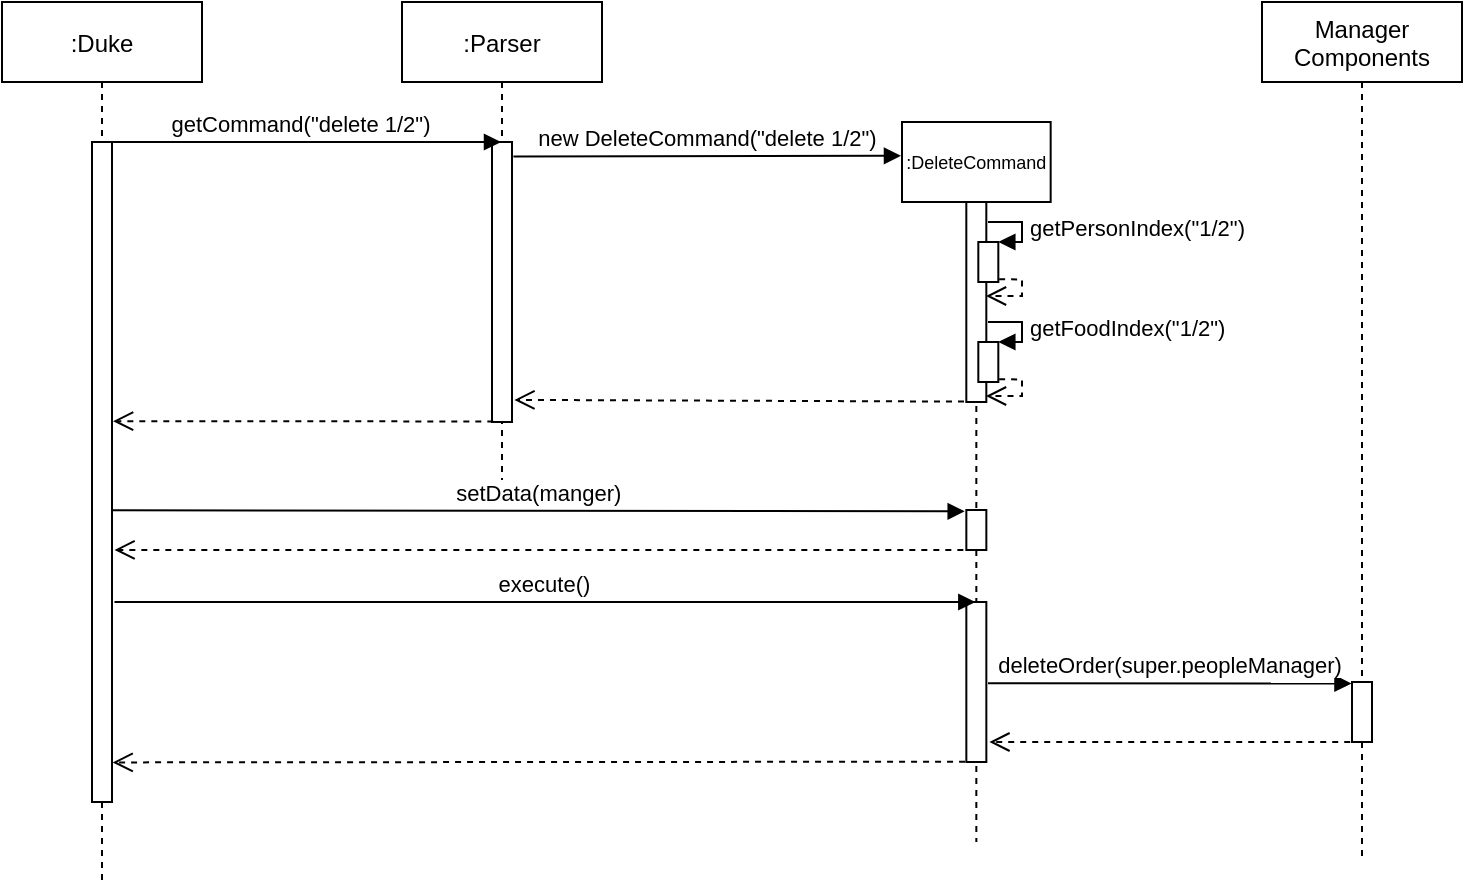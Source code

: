 <mxfile version="15.4.0" type="device"><diagram id="kgpKYQtTHZ0yAKxKKP6v" name="Page-1"><mxGraphModel dx="2235" dy="685" grid="1" gridSize="10" guides="1" tooltips="1" connect="1" arrows="1" fold="1" page="1" pageScale="1" pageWidth="850" pageHeight="1100" math="0" shadow="0"><root><mxCell id="0"/><mxCell id="1" parent="0"/><mxCell id="ZdvftroV9oGwWbwjWHC6-5" value=":DeleteCommand" style="shape=umlLifeline;perimeter=lifelinePerimeter;container=1;collapsible=0;recursiveResize=0;rounded=0;shadow=0;strokeWidth=1;fontSize=9;" parent="1" vertex="1"><mxGeometry x="370" y="140" width="74.33" height="360" as="geometry"/></mxCell><mxCell id="ZdvftroV9oGwWbwjWHC6-6" value="" style="points=[];perimeter=orthogonalPerimeter;rounded=0;shadow=0;strokeWidth=1;" parent="ZdvftroV9oGwWbwjWHC6-5" vertex="1"><mxGeometry x="32.16" y="40" width="10" height="100" as="geometry"/></mxCell><mxCell id="wgLZ2_Zu_Zg_8lgubLd1-15" value="" style="html=1;points=[];perimeter=orthogonalPerimeter;" vertex="1" parent="ZdvftroV9oGwWbwjWHC6-5"><mxGeometry x="38.16" y="60" width="10" height="20" as="geometry"/></mxCell><mxCell id="wgLZ2_Zu_Zg_8lgubLd1-16" value="getPersonIndex(&quot;1/2&quot;)" style="edgeStyle=orthogonalEdgeStyle;html=1;align=left;spacingLeft=2;endArrow=block;rounded=0;entryX=1;entryY=0;" edge="1" target="wgLZ2_Zu_Zg_8lgubLd1-15" parent="ZdvftroV9oGwWbwjWHC6-5"><mxGeometry relative="1" as="geometry"><mxPoint x="43" y="50" as="sourcePoint"/><Array as="points"><mxPoint x="60" y="50"/><mxPoint x="60" y="60"/></Array></mxGeometry></mxCell><mxCell id="wgLZ2_Zu_Zg_8lgubLd1-17" value="" style="html=1;verticalAlign=bottom;endArrow=open;dashed=1;endSize=8;rounded=0;edgeStyle=orthogonalEdgeStyle;exitX=1.04;exitY=0.933;exitDx=0;exitDy=0;exitPerimeter=0;" edge="1" parent="ZdvftroV9oGwWbwjWHC6-5" source="wgLZ2_Zu_Zg_8lgubLd1-15"><mxGeometry x="-0.049" y="20" relative="1" as="geometry"><mxPoint x="40" y="100" as="sourcePoint"/><mxPoint x="42" y="87" as="targetPoint"/><Array as="points"><mxPoint x="60" y="79"/><mxPoint x="60" y="87"/><mxPoint x="42" y="87"/></Array><mxPoint as="offset"/></mxGeometry></mxCell><mxCell id="wgLZ2_Zu_Zg_8lgubLd1-18" value="" style="html=1;points=[];perimeter=orthogonalPerimeter;" vertex="1" parent="ZdvftroV9oGwWbwjWHC6-5"><mxGeometry x="38.16" y="110" width="10" height="20" as="geometry"/></mxCell><mxCell id="wgLZ2_Zu_Zg_8lgubLd1-19" value="getFoodIndex(&quot;1/2&quot;)" style="edgeStyle=orthogonalEdgeStyle;html=1;align=left;spacingLeft=2;endArrow=block;rounded=0;entryX=1;entryY=0;" edge="1" parent="ZdvftroV9oGwWbwjWHC6-5" target="wgLZ2_Zu_Zg_8lgubLd1-18"><mxGeometry relative="1" as="geometry"><mxPoint x="43" y="100" as="sourcePoint"/><Array as="points"><mxPoint x="60" y="100"/><mxPoint x="60" y="110"/></Array></mxGeometry></mxCell><mxCell id="wgLZ2_Zu_Zg_8lgubLd1-20" value="" style="html=1;verticalAlign=bottom;endArrow=open;dashed=1;endSize=8;rounded=0;edgeStyle=orthogonalEdgeStyle;exitX=1.04;exitY=0.933;exitDx=0;exitDy=0;exitPerimeter=0;" edge="1" parent="ZdvftroV9oGwWbwjWHC6-5" source="wgLZ2_Zu_Zg_8lgubLd1-18"><mxGeometry x="-0.049" y="20" relative="1" as="geometry"><mxPoint x="-180" y="-50" as="sourcePoint"/><mxPoint x="42" y="137" as="targetPoint"/><Array as="points"><mxPoint x="60" y="129"/><mxPoint x="60" y="137"/><mxPoint x="42" y="137"/></Array><mxPoint as="offset"/></mxGeometry></mxCell><mxCell id="wgLZ2_Zu_Zg_8lgubLd1-13" value="" style="points=[];perimeter=orthogonalPerimeter;rounded=0;shadow=0;strokeWidth=1;" vertex="1" parent="ZdvftroV9oGwWbwjWHC6-5"><mxGeometry x="32.17" y="194" width="10" height="20" as="geometry"/></mxCell><mxCell id="wgLZ2_Zu_Zg_8lgubLd1-24" value="" style="points=[];perimeter=orthogonalPerimeter;rounded=0;shadow=0;strokeWidth=1;" vertex="1" parent="ZdvftroV9oGwWbwjWHC6-5"><mxGeometry x="32.17" y="240" width="10" height="80" as="geometry"/></mxCell><mxCell id="ZdvftroV9oGwWbwjWHC6-8" value="new DeleteCommand(&quot;delete 1/2&quot;)" style="verticalAlign=bottom;endArrow=block;shadow=0;strokeWidth=1;entryX=-0.007;entryY=0.065;entryDx=0;entryDy=0;entryPerimeter=0;exitX=1.071;exitY=0.052;exitDx=0;exitDy=0;exitPerimeter=0;" parent="1" edge="1" source="3nuBFxr9cyL0pnOWT2aG-2"><mxGeometry relative="1" as="geometry"><mxPoint x="180" y="157" as="sourcePoint"/><mxPoint x="369.48" y="156.9" as="targetPoint"/></mxGeometry></mxCell><mxCell id="3nuBFxr9cyL0pnOWT2aG-1" value=":Parser" style="shape=umlLifeline;perimeter=lifelinePerimeter;container=1;collapsible=0;recursiveResize=0;rounded=0;shadow=0;strokeWidth=1;" parent="1" vertex="1"><mxGeometry x="120" y="80" width="100" height="250" as="geometry"/></mxCell><mxCell id="3nuBFxr9cyL0pnOWT2aG-2" value="" style="points=[];perimeter=orthogonalPerimeter;rounded=0;shadow=0;strokeWidth=1;" parent="3nuBFxr9cyL0pnOWT2aG-1" vertex="1"><mxGeometry x="45" y="70" width="10" height="140" as="geometry"/></mxCell><mxCell id="wgLZ2_Zu_Zg_8lgubLd1-6" value=":Duke" style="shape=umlLifeline;perimeter=lifelinePerimeter;container=1;collapsible=0;recursiveResize=0;rounded=0;shadow=0;strokeWidth=1;" vertex="1" parent="1"><mxGeometry x="-80" y="80" width="100" height="440" as="geometry"/></mxCell><mxCell id="wgLZ2_Zu_Zg_8lgubLd1-7" value="" style="points=[];perimeter=orthogonalPerimeter;rounded=0;shadow=0;strokeWidth=1;" vertex="1" parent="wgLZ2_Zu_Zg_8lgubLd1-6"><mxGeometry x="45" y="70" width="10" height="330" as="geometry"/></mxCell><mxCell id="wgLZ2_Zu_Zg_8lgubLd1-9" value="getCommand(&quot;delete 1/2&quot;)" style="verticalAlign=bottom;endArrow=block;shadow=0;strokeWidth=1;" edge="1" parent="1" target="3nuBFxr9cyL0pnOWT2aG-1"><mxGeometry relative="1" as="geometry"><mxPoint x="-29.996" y="150.0" as="sourcePoint"/><mxPoint x="150.608" y="150.0" as="targetPoint"/></mxGeometry></mxCell><mxCell id="wgLZ2_Zu_Zg_8lgubLd1-11" value="" style="verticalAlign=bottom;endArrow=open;dashed=1;endSize=8;shadow=0;strokeWidth=1;exitX=-0.116;exitY=0.998;exitDx=0;exitDy=0;exitPerimeter=0;entryX=1.12;entryY=0.921;entryDx=0;entryDy=0;entryPerimeter=0;" edge="1" parent="1" source="ZdvftroV9oGwWbwjWHC6-6" target="3nuBFxr9cyL0pnOWT2aG-2"><mxGeometry x="0.436" relative="1" as="geometry"><mxPoint x="180" y="280" as="targetPoint"/><mxPoint x="234" y="254.8" as="sourcePoint"/><mxPoint as="offset"/></mxGeometry></mxCell><mxCell id="wgLZ2_Zu_Zg_8lgubLd1-12" value="setData(manger)" style="verticalAlign=bottom;endArrow=block;shadow=0;strokeWidth=1;entryX=-0.083;entryY=0.033;entryDx=0;entryDy=0;entryPerimeter=0;exitX=1.04;exitY=0.959;exitDx=0;exitDy=0;exitPerimeter=0;" edge="1" parent="1" target="wgLZ2_Zu_Zg_8lgubLd1-13"><mxGeometry relative="1" as="geometry"><mxPoint x="-24.6" y="334.16" as="sourcePoint"/><mxPoint x="230" y="294.76" as="targetPoint"/></mxGeometry></mxCell><mxCell id="wgLZ2_Zu_Zg_8lgubLd1-21" value="" style="verticalAlign=bottom;endArrow=open;dashed=1;endSize=8;shadow=0;strokeWidth=1;entryX=1.126;entryY=0.618;entryDx=0;entryDy=0;entryPerimeter=0;" edge="1" parent="1" source="ZdvftroV9oGwWbwjWHC6-5" target="wgLZ2_Zu_Zg_8lgubLd1-7"><mxGeometry x="0.436" relative="1" as="geometry"><mxPoint x="40" y="354" as="targetPoint"/><mxPoint x="252.16" y="354.0" as="sourcePoint"/><mxPoint as="offset"/></mxGeometry></mxCell><mxCell id="wgLZ2_Zu_Zg_8lgubLd1-23" value="execute()" style="verticalAlign=bottom;endArrow=block;shadow=0;strokeWidth=1;exitX=1.04;exitY=0.959;exitDx=0;exitDy=0;exitPerimeter=0;" edge="1" parent="1" target="ZdvftroV9oGwWbwjWHC6-5"><mxGeometry relative="1" as="geometry"><mxPoint x="-23.77" y="380.0" as="sourcePoint"/><mxPoint x="252.16" y="380.5" as="targetPoint"/></mxGeometry></mxCell><mxCell id="wgLZ2_Zu_Zg_8lgubLd1-10" value="" style="verticalAlign=bottom;endArrow=open;dashed=1;endSize=8;shadow=0;strokeWidth=1;exitX=0.067;exitY=0.998;exitDx=0;exitDy=0;exitPerimeter=0;entryX=1.054;entryY=0.423;entryDx=0;entryDy=0;entryPerimeter=0;" edge="1" parent="1" source="3nuBFxr9cyL0pnOWT2aG-2" target="wgLZ2_Zu_Zg_8lgubLd1-7"><mxGeometry x="0.436" relative="1" as="geometry"><mxPoint x="-20" y="290" as="targetPoint"/><mxPoint x="-45.69" y="250.0" as="sourcePoint"/><mxPoint as="offset"/></mxGeometry></mxCell><mxCell id="wgLZ2_Zu_Zg_8lgubLd1-43" value="Manager &#10;Components" style="shape=umlLifeline;perimeter=lifelinePerimeter;container=1;collapsible=0;recursiveResize=0;rounded=0;shadow=0;strokeWidth=1;" vertex="1" parent="1"><mxGeometry x="550" y="80" width="100" height="430" as="geometry"/></mxCell><mxCell id="wgLZ2_Zu_Zg_8lgubLd1-44" value="" style="points=[];perimeter=orthogonalPerimeter;rounded=0;shadow=0;strokeWidth=1;" vertex="1" parent="wgLZ2_Zu_Zg_8lgubLd1-43"><mxGeometry x="45" y="340" width="10" height="30" as="geometry"/></mxCell><mxCell id="wgLZ2_Zu_Zg_8lgubLd1-48" value="deleteOrder(super.peopleManager)" style="verticalAlign=bottom;endArrow=block;shadow=0;strokeWidth=1;entryX=-0.027;entryY=0.025;entryDx=0;entryDy=0;entryPerimeter=0;exitX=1.083;exitY=0.508;exitDx=0;exitDy=0;exitPerimeter=0;" edge="1" parent="1" source="wgLZ2_Zu_Zg_8lgubLd1-24" target="wgLZ2_Zu_Zg_8lgubLd1-44"><mxGeometry relative="1" as="geometry"><mxPoint x="480.0" y="400" as="sourcePoint"/><mxPoint x="910.435" y="400" as="targetPoint"/></mxGeometry></mxCell><mxCell id="wgLZ2_Zu_Zg_8lgubLd1-49" value="" style="verticalAlign=bottom;endArrow=open;dashed=1;endSize=8;shadow=0;strokeWidth=1;exitX=-0.089;exitY=1.002;exitDx=0;exitDy=0;exitPerimeter=0;entryX=1.154;entryY=0.875;entryDx=0;entryDy=0;entryPerimeter=0;" edge="1" parent="1" source="wgLZ2_Zu_Zg_8lgubLd1-44" target="wgLZ2_Zu_Zg_8lgubLd1-24"><mxGeometry x="0.436" relative="1" as="geometry"><mxPoint x="170" y="500.0" as="targetPoint"/><mxPoint x="536.665" y="500.0" as="sourcePoint"/><mxPoint as="offset"/></mxGeometry></mxCell><mxCell id="wgLZ2_Zu_Zg_8lgubLd1-50" value="" style="verticalAlign=bottom;endArrow=open;dashed=1;endSize=8;shadow=0;strokeWidth=1;exitX=-0.063;exitY=0.998;exitDx=0;exitDy=0;exitPerimeter=0;entryX=1.032;entryY=0.94;entryDx=0;entryDy=0;entryPerimeter=0;" edge="1" parent="1" source="wgLZ2_Zu_Zg_8lgubLd1-24" target="wgLZ2_Zu_Zg_8lgubLd1-7"><mxGeometry x="0.436" relative="1" as="geometry"><mxPoint x="-20" y="460" as="targetPoint"/><mxPoint x="396.665" y="450" as="sourcePoint"/><mxPoint as="offset"/></mxGeometry></mxCell></root></mxGraphModel></diagram></mxfile>
